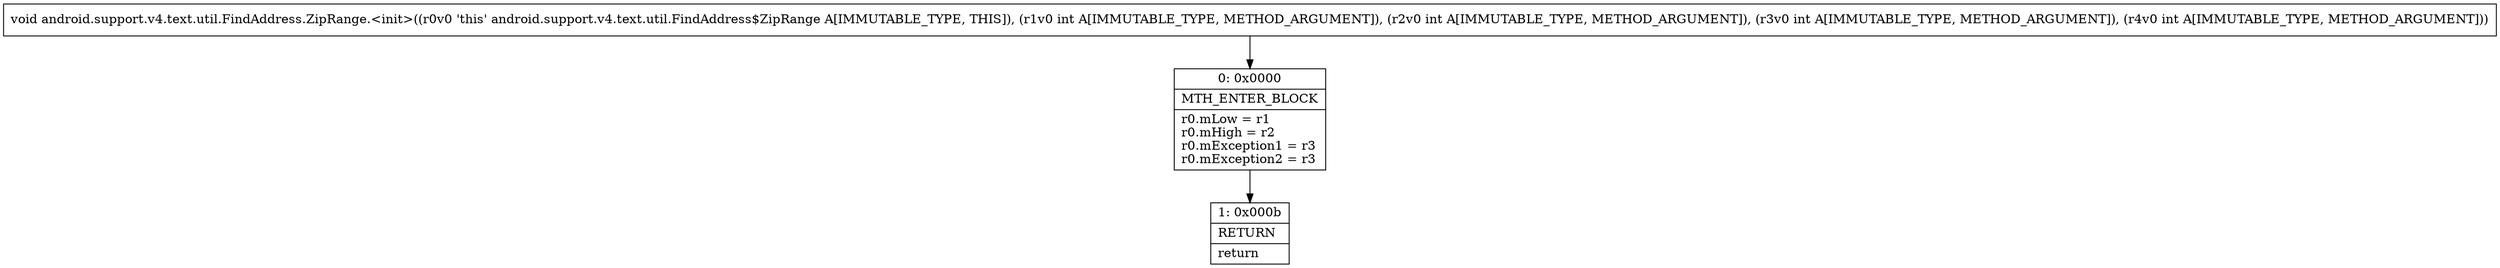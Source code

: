 digraph "CFG forandroid.support.v4.text.util.FindAddress.ZipRange.\<init\>(IIII)V" {
Node_0 [shape=record,label="{0\:\ 0x0000|MTH_ENTER_BLOCK\l|r0.mLow = r1\lr0.mHigh = r2\lr0.mException1 = r3\lr0.mException2 = r3\l}"];
Node_1 [shape=record,label="{1\:\ 0x000b|RETURN\l|return\l}"];
MethodNode[shape=record,label="{void android.support.v4.text.util.FindAddress.ZipRange.\<init\>((r0v0 'this' android.support.v4.text.util.FindAddress$ZipRange A[IMMUTABLE_TYPE, THIS]), (r1v0 int A[IMMUTABLE_TYPE, METHOD_ARGUMENT]), (r2v0 int A[IMMUTABLE_TYPE, METHOD_ARGUMENT]), (r3v0 int A[IMMUTABLE_TYPE, METHOD_ARGUMENT]), (r4v0 int A[IMMUTABLE_TYPE, METHOD_ARGUMENT])) }"];
MethodNode -> Node_0;
Node_0 -> Node_1;
}

